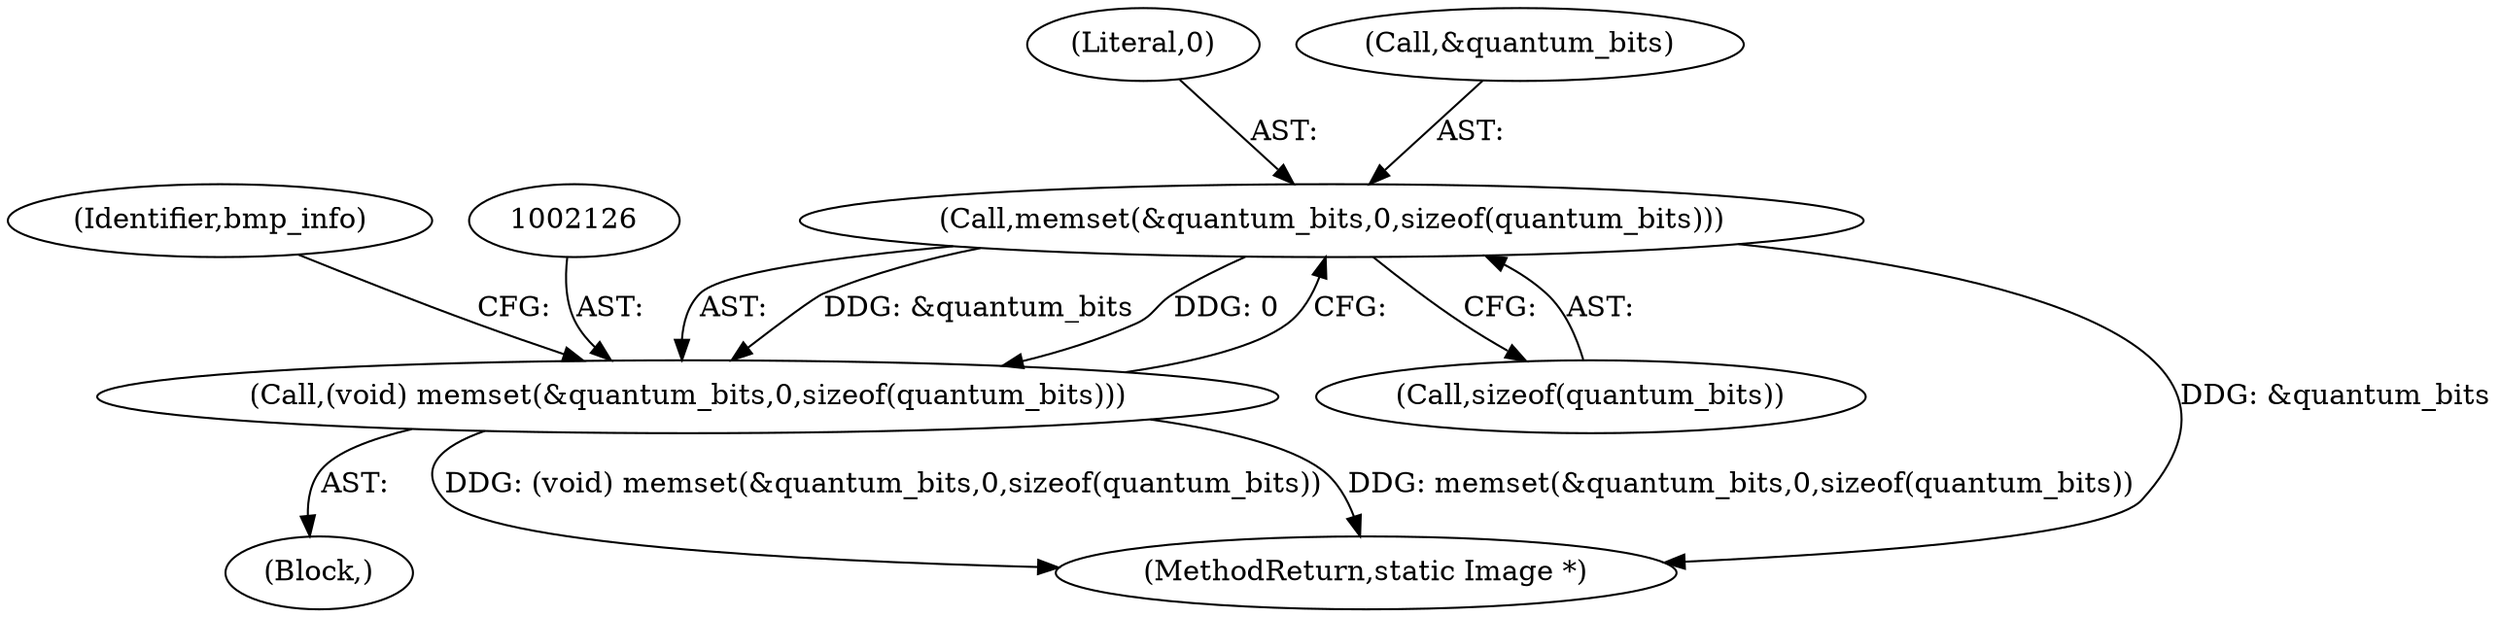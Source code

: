 digraph "0_ImageMagick_fe3066122ef72c82415811d25e9e3fad622c0a99@API" {
"1002127" [label="(Call,memset(&quantum_bits,0,sizeof(quantum_bits)))"];
"1002125" [label="(Call,(void) memset(&quantum_bits,0,sizeof(quantum_bits)))"];
"1002130" [label="(Literal,0)"];
"1002125" [label="(Call,(void) memset(&quantum_bits,0,sizeof(quantum_bits)))"];
"1002128" [label="(Call,&quantum_bits)"];
"1002131" [label="(Call,sizeof(quantum_bits))"];
"1000254" [label="(Block,)"];
"1002137" [label="(Identifier,bmp_info)"];
"1004105" [label="(MethodReturn,static Image *)"];
"1002127" [label="(Call,memset(&quantum_bits,0,sizeof(quantum_bits)))"];
"1002127" -> "1002125"  [label="AST: "];
"1002127" -> "1002131"  [label="CFG: "];
"1002128" -> "1002127"  [label="AST: "];
"1002130" -> "1002127"  [label="AST: "];
"1002131" -> "1002127"  [label="AST: "];
"1002125" -> "1002127"  [label="CFG: "];
"1002127" -> "1004105"  [label="DDG: &quantum_bits"];
"1002127" -> "1002125"  [label="DDG: &quantum_bits"];
"1002127" -> "1002125"  [label="DDG: 0"];
"1002125" -> "1000254"  [label="AST: "];
"1002126" -> "1002125"  [label="AST: "];
"1002137" -> "1002125"  [label="CFG: "];
"1002125" -> "1004105"  [label="DDG: (void) memset(&quantum_bits,0,sizeof(quantum_bits))"];
"1002125" -> "1004105"  [label="DDG: memset(&quantum_bits,0,sizeof(quantum_bits))"];
}
